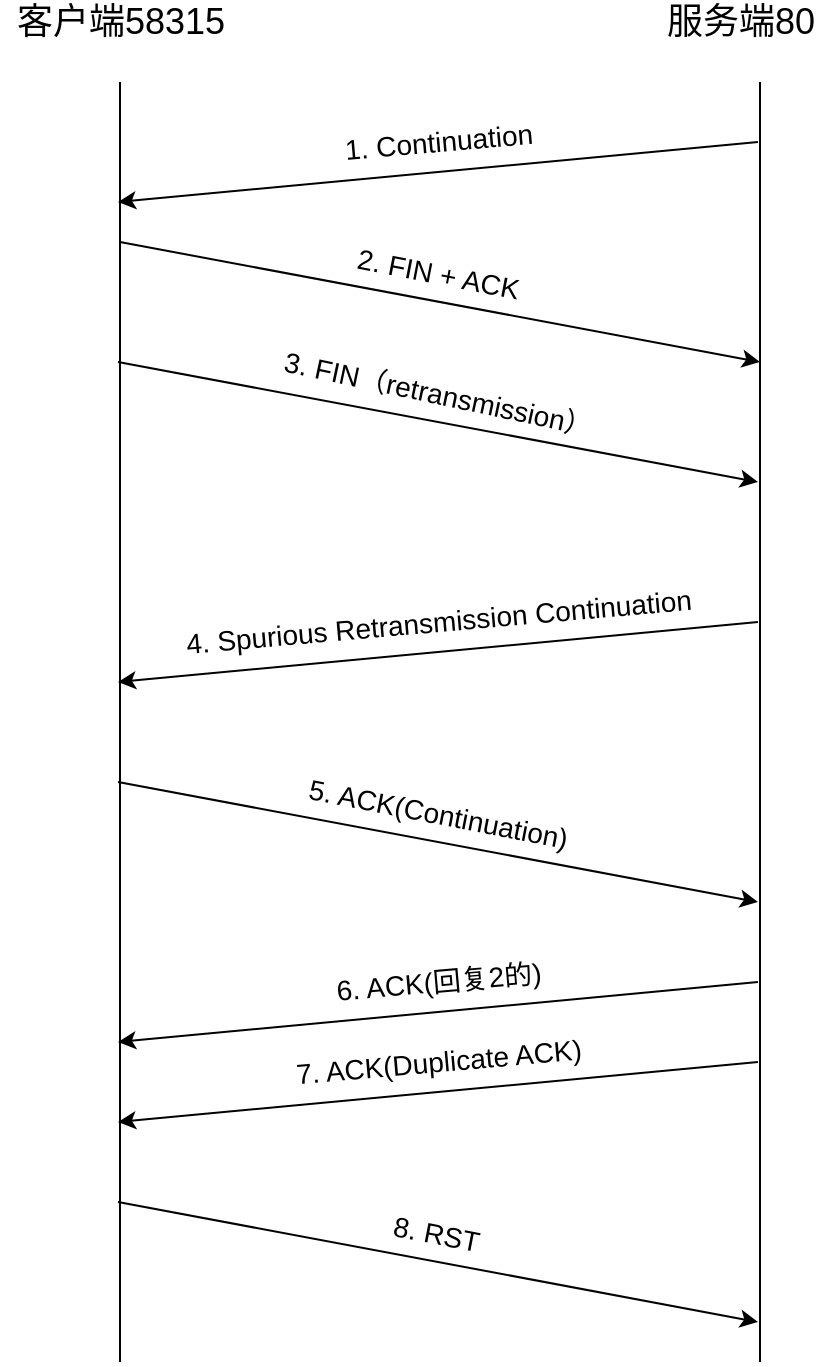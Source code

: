 <mxfile version="16.1.0" type="github">
  <diagram id="GWpRpeGjEKe3ksnDSzDJ" name="第 1 页">
    <mxGraphModel dx="1484" dy="907" grid="1" gridSize="10" guides="1" tooltips="1" connect="1" arrows="1" fold="1" page="1" pageScale="1" pageWidth="827" pageHeight="1169" math="0" shadow="0">
      <root>
        <mxCell id="0" />
        <mxCell id="1" parent="0" />
        <mxCell id="OKV4vg5DVmfakhxroXS2-1" value="" style="endArrow=none;html=1;rounded=0;" edge="1" parent="1">
          <mxGeometry width="50" height="50" relative="1" as="geometry">
            <mxPoint x="240" y="800" as="sourcePoint" />
            <mxPoint x="240" y="160" as="targetPoint" />
          </mxGeometry>
        </mxCell>
        <mxCell id="OKV4vg5DVmfakhxroXS2-2" value="" style="endArrow=none;html=1;rounded=0;" edge="1" parent="1">
          <mxGeometry width="50" height="50" relative="1" as="geometry">
            <mxPoint x="560" y="800" as="sourcePoint" />
            <mxPoint x="560" y="160" as="targetPoint" />
          </mxGeometry>
        </mxCell>
        <mxCell id="OKV4vg5DVmfakhxroXS2-3" value="&lt;font style=&quot;font-size: 18px&quot;&gt;客户端58315&lt;/font&gt;" style="text;html=1;resizable=0;autosize=1;align=center;verticalAlign=middle;points=[];fillColor=none;strokeColor=none;rounded=0;" vertex="1" parent="1">
          <mxGeometry x="180" y="120" width="120" height="20" as="geometry" />
        </mxCell>
        <mxCell id="OKV4vg5DVmfakhxroXS2-4" value="&lt;font style=&quot;font-size: 18px&quot;&gt;服务端80&lt;/font&gt;" style="text;html=1;resizable=0;autosize=1;align=center;verticalAlign=middle;points=[];fillColor=none;strokeColor=none;rounded=0;" vertex="1" parent="1">
          <mxGeometry x="505" y="120" width="90" height="20" as="geometry" />
        </mxCell>
        <mxCell id="OKV4vg5DVmfakhxroXS2-5" value="" style="endArrow=classic;html=1;rounded=0;fontSize=18;" edge="1" parent="1">
          <mxGeometry width="50" height="50" relative="1" as="geometry">
            <mxPoint x="240" y="240" as="sourcePoint" />
            <mxPoint x="560" y="300" as="targetPoint" />
          </mxGeometry>
        </mxCell>
        <mxCell id="OKV4vg5DVmfakhxroXS2-6" value="&lt;font style=&quot;font-size: 14px&quot;&gt;2. FIN + ACK&lt;br&gt;&lt;/font&gt;" style="text;html=1;resizable=0;autosize=1;align=center;verticalAlign=middle;points=[];fillColor=none;strokeColor=none;rounded=0;fontSize=18;rotation=11;" vertex="1" parent="1">
          <mxGeometry x="349" y="240" width="100" height="30" as="geometry" />
        </mxCell>
        <mxCell id="OKV4vg5DVmfakhxroXS2-7" value="" style="endArrow=classic;html=1;rounded=0;fontSize=14;" edge="1" parent="1">
          <mxGeometry width="50" height="50" relative="1" as="geometry">
            <mxPoint x="559" y="430" as="sourcePoint" />
            <mxPoint x="239" y="460" as="targetPoint" />
          </mxGeometry>
        </mxCell>
        <mxCell id="OKV4vg5DVmfakhxroXS2-8" value="" style="endArrow=classic;html=1;rounded=0;fontSize=18;" edge="1" parent="1">
          <mxGeometry width="50" height="50" relative="1" as="geometry">
            <mxPoint x="239" y="300" as="sourcePoint" />
            <mxPoint x="559" y="360" as="targetPoint" />
          </mxGeometry>
        </mxCell>
        <mxCell id="OKV4vg5DVmfakhxroXS2-9" value="&lt;font style=&quot;font-size: 14px&quot;&gt;3. FIN（retransmission）&lt;/font&gt;" style="text;html=1;resizable=0;autosize=1;align=center;verticalAlign=middle;points=[];fillColor=none;strokeColor=none;rounded=0;fontSize=18;rotation=12;" vertex="1" parent="1">
          <mxGeometry x="314" y="300" width="170" height="30" as="geometry" />
        </mxCell>
        <mxCell id="OKV4vg5DVmfakhxroXS2-10" value="4. Spurious Retransmission Continuation" style="text;html=1;resizable=0;autosize=1;align=center;verticalAlign=middle;points=[];fillColor=none;strokeColor=none;rounded=0;fontSize=14;rotation=355;" vertex="1" parent="1">
          <mxGeometry x="264" y="420" width="270" height="20" as="geometry" />
        </mxCell>
        <mxCell id="OKV4vg5DVmfakhxroXS2-11" value="" style="endArrow=classic;html=1;rounded=0;fontSize=14;" edge="1" parent="1">
          <mxGeometry width="50" height="50" relative="1" as="geometry">
            <mxPoint x="559" y="190" as="sourcePoint" />
            <mxPoint x="239" y="220" as="targetPoint" />
          </mxGeometry>
        </mxCell>
        <mxCell id="OKV4vg5DVmfakhxroXS2-12" value="1. Continuation" style="text;html=1;resizable=0;autosize=1;align=center;verticalAlign=middle;points=[];fillColor=none;strokeColor=none;rounded=0;fontSize=14;rotation=355;" vertex="1" parent="1">
          <mxGeometry x="344" y="180" width="110" height="20" as="geometry" />
        </mxCell>
        <mxCell id="OKV4vg5DVmfakhxroXS2-13" value="" style="endArrow=classic;html=1;rounded=0;fontSize=18;" edge="1" parent="1">
          <mxGeometry width="50" height="50" relative="1" as="geometry">
            <mxPoint x="239" y="510" as="sourcePoint" />
            <mxPoint x="559" y="570" as="targetPoint" />
          </mxGeometry>
        </mxCell>
        <mxCell id="OKV4vg5DVmfakhxroXS2-14" value="&lt;font style=&quot;font-size: 14px&quot;&gt;5. ACK(Continuation)&lt;br&gt;&lt;/font&gt;" style="text;html=1;resizable=0;autosize=1;align=center;verticalAlign=middle;points=[];fillColor=none;strokeColor=none;rounded=0;fontSize=18;rotation=11;" vertex="1" parent="1">
          <mxGeometry x="324" y="510" width="150" height="30" as="geometry" />
        </mxCell>
        <mxCell id="OKV4vg5DVmfakhxroXS2-15" value="" style="endArrow=classic;html=1;rounded=0;fontSize=14;" edge="1" parent="1">
          <mxGeometry width="50" height="50" relative="1" as="geometry">
            <mxPoint x="559" y="610" as="sourcePoint" />
            <mxPoint x="239" y="640" as="targetPoint" />
          </mxGeometry>
        </mxCell>
        <mxCell id="OKV4vg5DVmfakhxroXS2-16" value="6. ACK(回复2的)" style="text;html=1;resizable=0;autosize=1;align=center;verticalAlign=middle;points=[];fillColor=none;strokeColor=none;rounded=0;fontSize=14;rotation=355;" vertex="1" parent="1">
          <mxGeometry x="339" y="600" width="120" height="20" as="geometry" />
        </mxCell>
        <mxCell id="OKV4vg5DVmfakhxroXS2-17" value="" style="endArrow=classic;html=1;rounded=0;fontSize=14;" edge="1" parent="1">
          <mxGeometry width="50" height="50" relative="1" as="geometry">
            <mxPoint x="559" y="650" as="sourcePoint" />
            <mxPoint x="239" y="680" as="targetPoint" />
          </mxGeometry>
        </mxCell>
        <mxCell id="OKV4vg5DVmfakhxroXS2-18" value="7. ACK(Duplicate ACK)" style="text;html=1;resizable=0;autosize=1;align=center;verticalAlign=middle;points=[];fillColor=none;strokeColor=none;rounded=0;fontSize=14;rotation=355;" vertex="1" parent="1">
          <mxGeometry x="319" y="640" width="160" height="20" as="geometry" />
        </mxCell>
        <mxCell id="OKV4vg5DVmfakhxroXS2-19" value="" style="endArrow=classic;html=1;rounded=0;fontSize=18;" edge="1" parent="1">
          <mxGeometry width="50" height="50" relative="1" as="geometry">
            <mxPoint x="239" y="720" as="sourcePoint" />
            <mxPoint x="559" y="780" as="targetPoint" />
          </mxGeometry>
        </mxCell>
        <mxCell id="OKV4vg5DVmfakhxroXS2-20" value="&lt;font style=&quot;font-size: 14px&quot;&gt;8. RST&lt;br&gt;&lt;/font&gt;" style="text;html=1;resizable=0;autosize=1;align=center;verticalAlign=middle;points=[];fillColor=none;strokeColor=none;rounded=0;fontSize=18;rotation=11;" vertex="1" parent="1">
          <mxGeometry x="368" y="720" width="60" height="30" as="geometry" />
        </mxCell>
      </root>
    </mxGraphModel>
  </diagram>
</mxfile>
